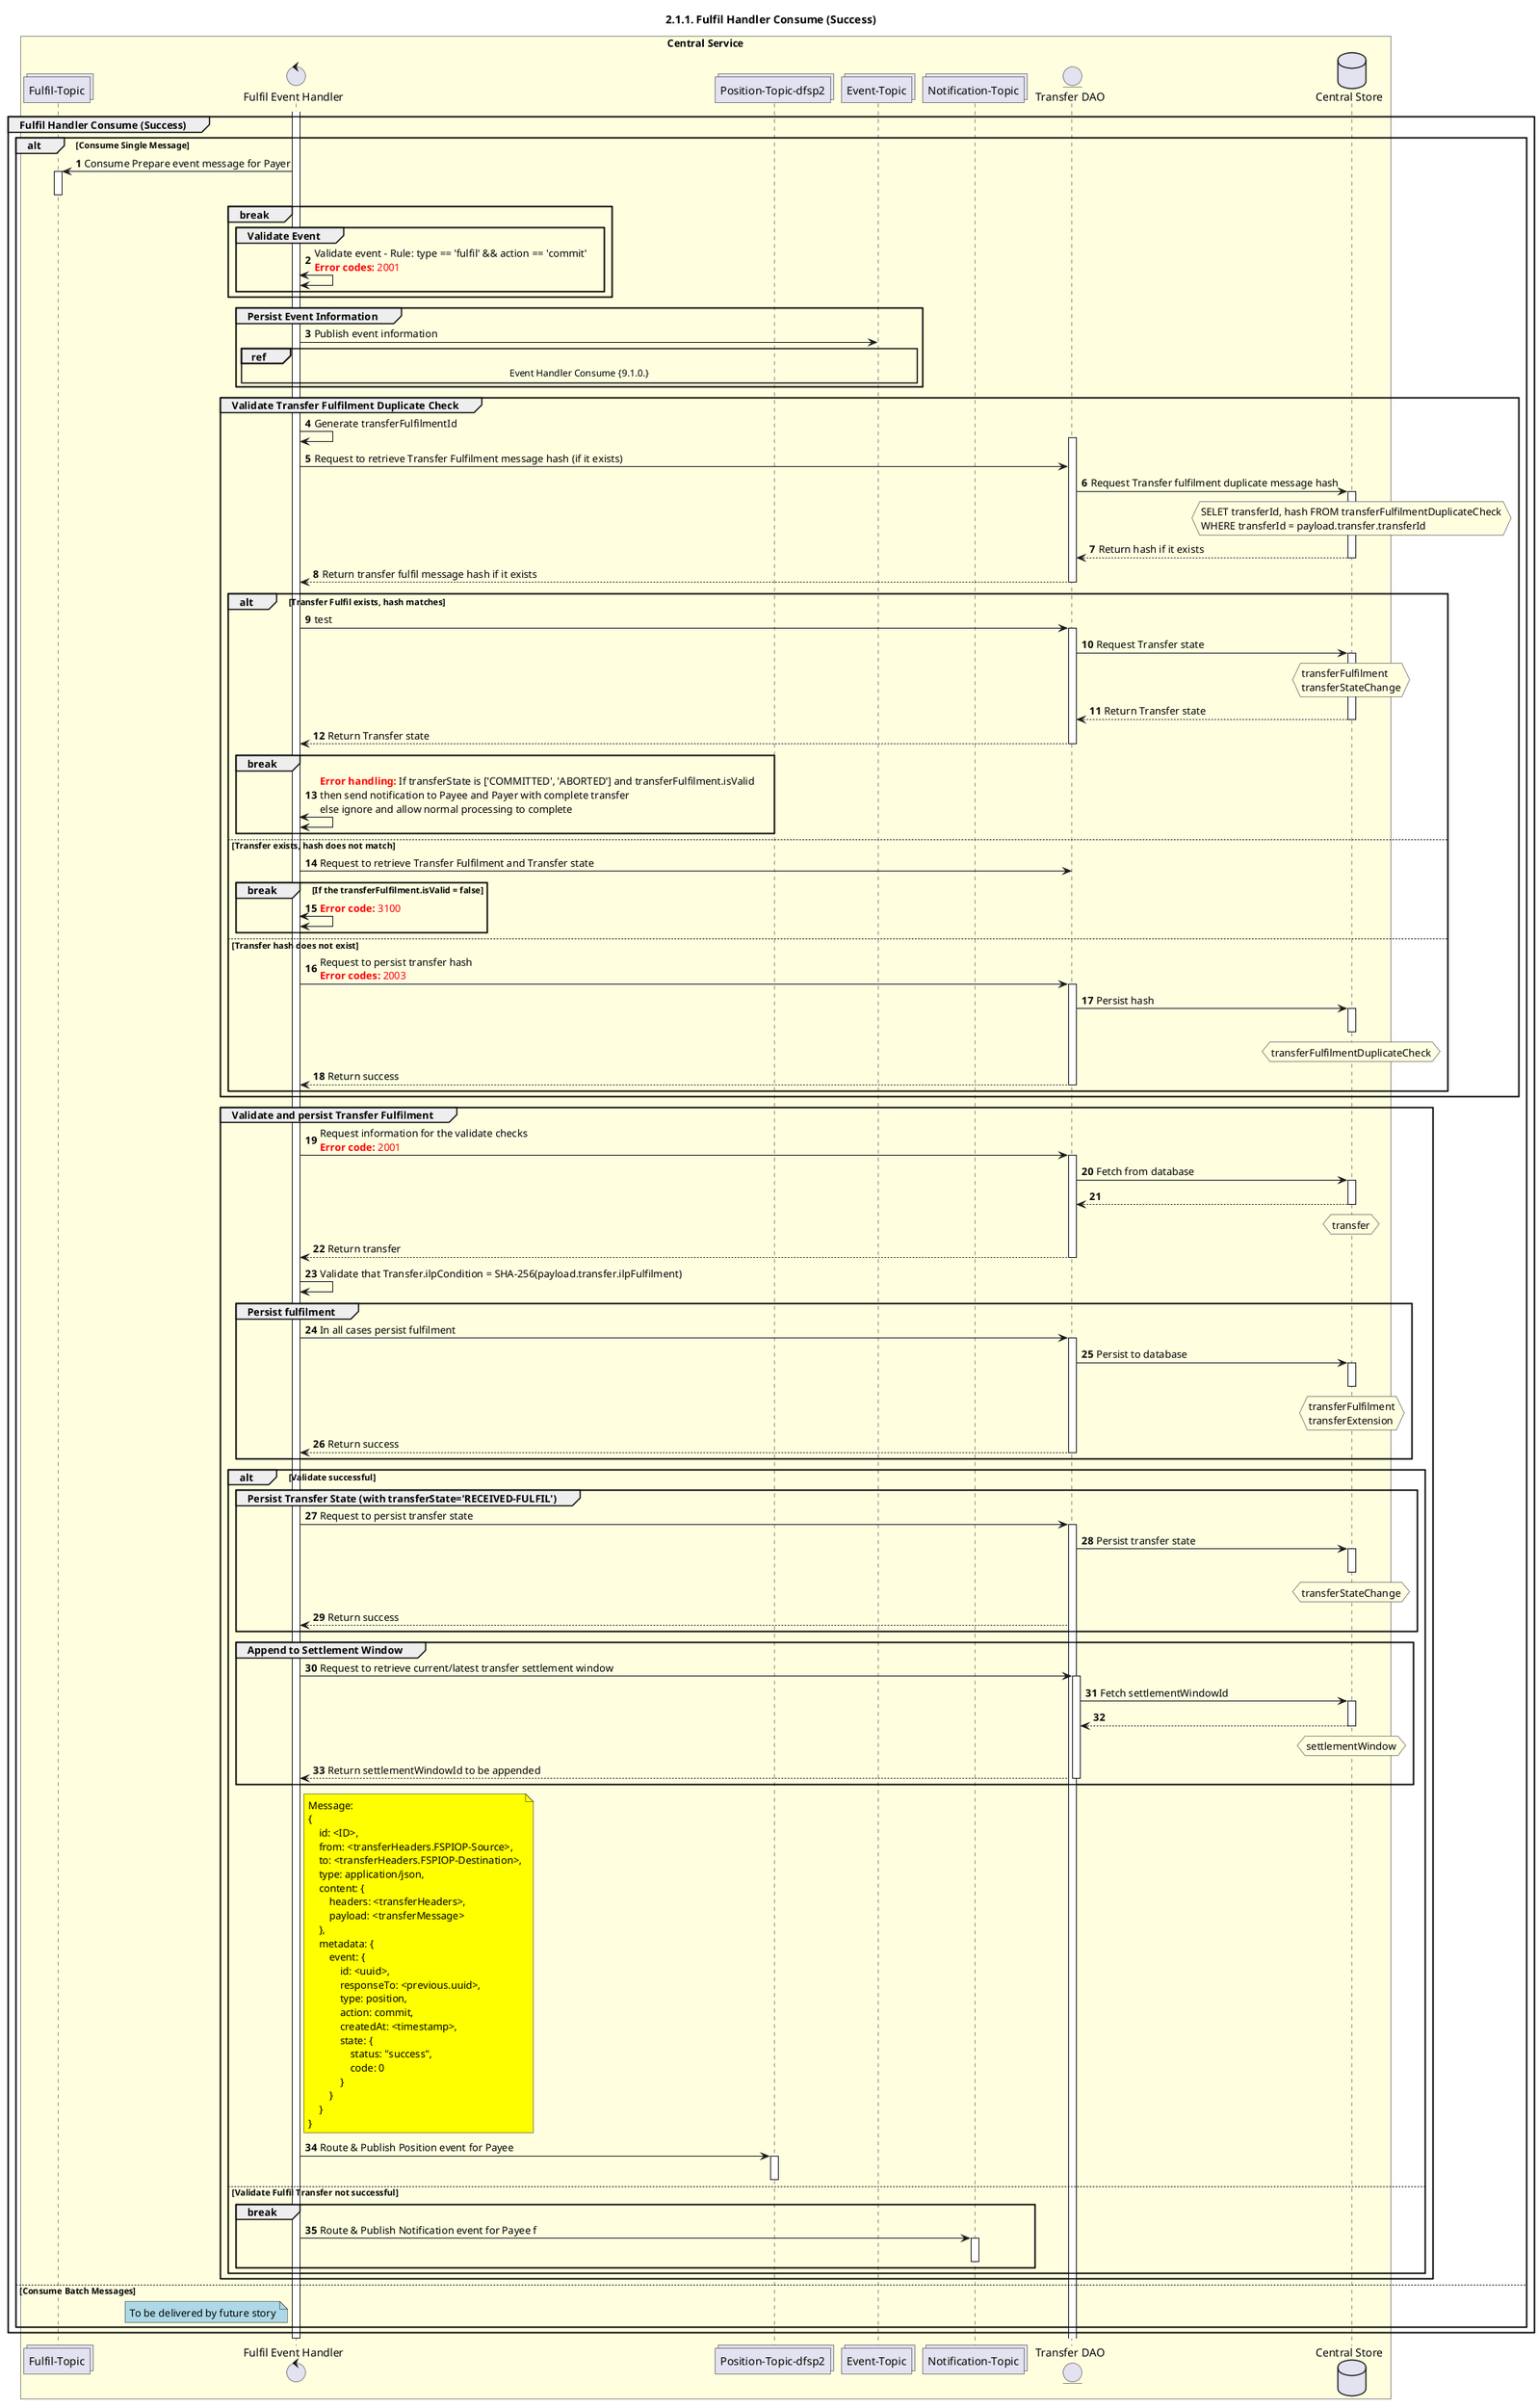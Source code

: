 @startuml
' declate title
title 2.1.1. Fulfil Handler Consume (Success)
autonumber
' Actor Keys:
'   boundary - APIs/Interfaces, etc
'   collections - Kafka Topics
'   control - Kafka Consumers
'   entity - Database Access Objects
'   database - Database Persistance Store
' declare actors
collections "Fulfil-Topic" as TOPIC_FULFIL
control "Fulfil Event Handler" as FULF_HANDLER
collections "Event-Topic" as TOPIC_EVENT
collections "Position-Topic-dfsp2" as TOPIC_POSITION_DFSP2
collections "Notification-Topic" as TOPIC_NOTIFICATIONS
'entity "Transfer Duplicate Facade" as DUP_FACADE
entity "Transfer DAO" as TRANS_DAO
database "Central Store" as DB
box "Central Service" #LightYellow
    participant TOPIC_FULFIL
    participant FULF_HANDLER
    participant TOPIC_POSITION_DFSP2
    participant TOPIC_EVENT
    participant TOPIC_NOTIFICATIONS
    participant TRANS_DAO
    participant DB
end box
' start flow
activate FULF_HANDLER
group Fulfil Handler Consume (Success)
    alt Consume Single Message
        TOPIC_FULFIL <- FULF_HANDLER: Consume Prepare event message for Payer
        activate TOPIC_FULFIL
        deactivate TOPIC_FULFIL
        break
            group Validate Event
                FULF_HANDLER <-> FULF_HANDLER: Validate event - Rule: type == 'fulfil' && action == 'commit'\n<color #FF0000><b>Error codes:</b> 2001</color>
            end
        end
        group Persist Event Information
            FULF_HANDLER -> TOPIC_EVENT: Publish event information
            ref over FULF_HANDLER, TOPIC_EVENT :  Event Handler Consume {9.1.0.}
        end
        group Validate Transfer Fulfilment Duplicate Check
            FULF_HANDLER -> FULF_HANDLER: Generate transferFulfilmentId
            activate TRANS_DAO
            FULF_HANDLER -> TRANS_DAO: Request to retrieve Transfer Fulfilment message hash (if it exists)
            TRANS_DAO -> DB: Request Transfer fulfilment duplicate message hash
            hnote over DB #lightyellow
                SELET transferId, hash FROM transferFulfilmentDuplicateCheck
                WHERE transferId = payload.transfer.transferId
            end note
            activate DB
            TRANS_DAO <-- DB: Return hash if it exists
            deactivate DB
            TRANS_DAO --> FULF_HANDLER: Return transfer fulfil message hash if it exists
            deactivate TRANS_DAO
            alt Transfer Fulfil exists, hash matches
                ' Need to check what repond with same results if finalised then resend, else ignore and wait for response
                FULF_HANDLER -> TRANS_DAO: test
                activate TRANS_DAO
                TRANS_DAO -> DB: Request Transfer state
                hnote over DB #lightyellow
                    transferFulfilment
                    transferStateChange
                end note
                activate DB
                TRANS_DAO <-- DB: Return Transfer state
                deactivate DB
                TRANS_DAO --> FULF_HANDLER: Return Transfer state
                deactivate TRANS_DAO
                break
                    FULF_HANDLER <-> FULF_HANDLER: <color #FF0000><b>Error handling:</b></color> If transferState is ['COMMITTED', 'ABORTED'] and transferFulfilment.isValid \nthen send notification to Payee and Payer with complete transfer\nelse ignore and allow normal processing to complete
                end
            else Transfer exists, hash does not match
                FULF_HANDLER -> TRANS_DAO: Request to retrieve Transfer Fulfilment and Transfer state
                break If the transferFulfilment.isValid = false
                    FULF_HANDLER <-> FULF_HANDLER: <color #FF0000><b>Error code:</b> 3100</color>
                end
            else Transfer hash does not exist
                FULF_HANDLER -> TRANS_DAO: Request to persist transfer hash\n<color #FF0000><b>Error codes:</b> 2003</color>
                activate TRANS_DAO
                TRANS_DAO -> DB: Persist hash
                hnote over DB #lightyellow
                    transferFulfilmentDuplicateCheck
                end note
                activate DB
                deactivate DB
                TRANS_DAO --> FULF_HANDLER: Return success
                deactivate TRANS_DAO
            end
        end
        group Validate and persist Transfer Fulfilment
            FULF_HANDLER -> TRANS_DAO: Request information for the validate checks\n<color #FF0000><b>Error code:</b> 2001</color>
            activate TRANS_DAO
            TRANS_DAO -> DB: Fetch from database
            activate DB

            DB --> TRANS_DAO
            deactivate DB
            hnote over DB #lightyellow
                transfer
            end note
            FULF_HANDLER <-- TRANS_DAO: Return transfer
            deactivate TRANS_DAO
            FULF_HANDLER ->FULF_HANDLER: Validate that Transfer.ilpCondition = SHA-256(payload.transfer.ilpFulfilment)

            group Persist fulfilment
                FULF_HANDLER -> TRANS_DAO: In all cases persist fulfilment
                activate TRANS_DAO
                TRANS_DAO -> DB: Persist to database
                activate DB
                deactivate DB
                hnote over DB #lightyellow
                    transferFulfilment
                    transferExtension
                end note
                FULF_HANDLER <-- TRANS_DAO: Return success
                deactivate TRANS_DAO
            end
            alt Validate successful
                group Persist Transfer State (with transferState='RECEIVED-FULFIL')
                    FULF_HANDLER -> TRANS_DAO: Request to persist transfer state
                    activate TRANS_DAO
                    TRANS_DAO -> DB: Persist transfer state
                    activate DB
                    hnote over DB #lightyellow
                        transferStateChange
                    end note
                    deactivate DB
                    TRANS_DAO --> FULF_HANDLER: Return success
                end
                group Append to Settlement Window
                    FULF_HANDLER -> TRANS_DAO: Request to retrieve current/latest transfer settlement window
                    activate TRANS_DAO
                    TRANS_DAO -> DB: Fetch settlementWindowId
                    activate DB
                    DB --> TRANS_DAO
                    hnote over DB #lightyellow
                        settlementWindow
                    end note
                    deactivate DB
                    FULF_HANDLER <-- TRANS_DAO: Return settlementWindowId to be appended
                    deactivate TRANS_DAO
                end


                note right of FULF_HANDLER #yellow
                    Message:
                    {
                        id: <ID>,
                        from: <transferHeaders.FSPIOP-Source>,
                        to: <transferHeaders.FSPIOP-Destination>,
                        type: application/json,
                        content: {
                            headers: <transferHeaders>,
                            payload: <transferMessage>
                        },
                        metadata: {
                            event: {
                                id: <uuid>,
                                responseTo: <previous.uuid>,
                                type: position,
                                action: commit,
                                createdAt: <timestamp>,
                                state: {
                                    status: "success",
                                    code: 0
                                }
                            }
                        }
                    }
                end note
                FULF_HANDLER -> TOPIC_POSITION_DFSP2: Route & Publish Position event for Payee
                activate TOPIC_POSITION_DFSP2
                deactivate TOPIC_POSITION_DFSP2
            else Validate Fulfil Transfer not successful
                break
                    FULF_HANDLER -> TOPIC_NOTIFICATIONS: Route & Publish Notification event for Payee f
                    activate TOPIC_NOTIFICATIONS
                    deactivate TOPIC_NOTIFICATIONS
                end
            end
        end
    else Consume Batch Messages
        note left of FULF_HANDLER #lightblue
            To be delivered by future story
        end note
    end
end
deactivate FULF_HANDLER
@enduml
